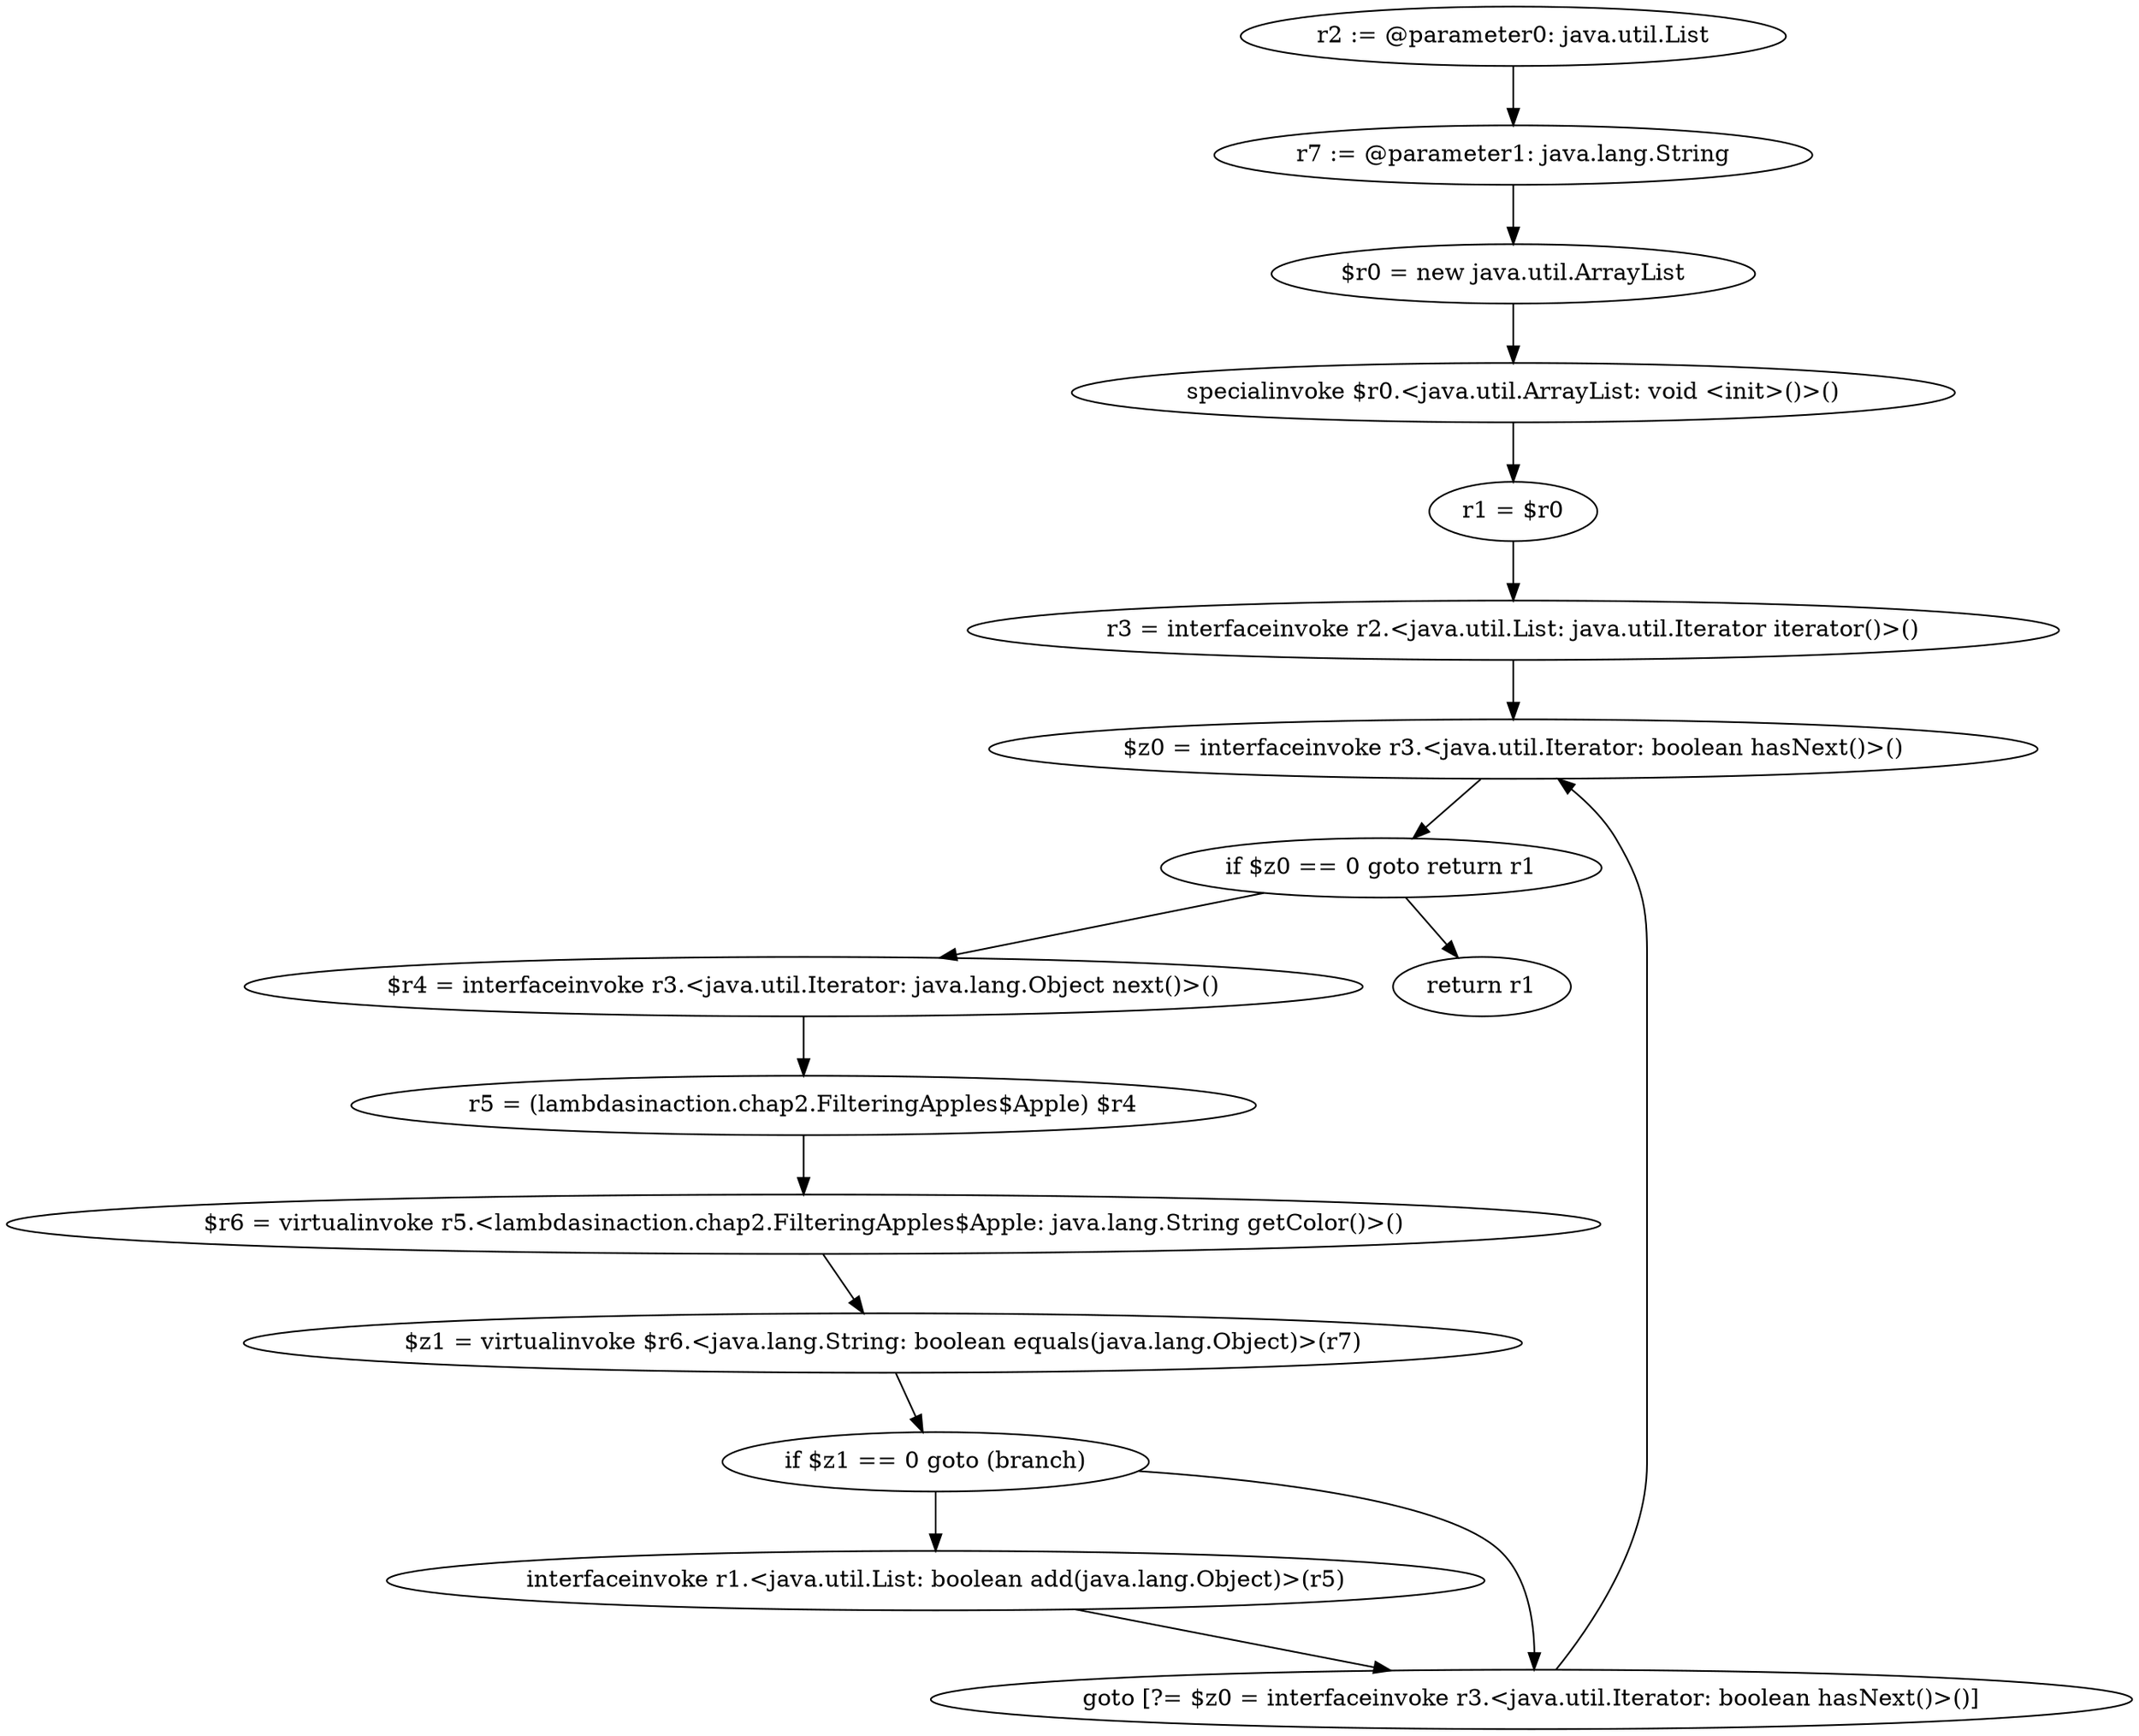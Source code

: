 digraph "unitGraph" {
    "r2 := @parameter0: java.util.List"
    "r7 := @parameter1: java.lang.String"
    "$r0 = new java.util.ArrayList"
    "specialinvoke $r0.<java.util.ArrayList: void <init>()>()"
    "r1 = $r0"
    "r3 = interfaceinvoke r2.<java.util.List: java.util.Iterator iterator()>()"
    "$z0 = interfaceinvoke r3.<java.util.Iterator: boolean hasNext()>()"
    "if $z0 == 0 goto return r1"
    "$r4 = interfaceinvoke r3.<java.util.Iterator: java.lang.Object next()>()"
    "r5 = (lambdasinaction.chap2.FilteringApples$Apple) $r4"
    "$r6 = virtualinvoke r5.<lambdasinaction.chap2.FilteringApples$Apple: java.lang.String getColor()>()"
    "$z1 = virtualinvoke $r6.<java.lang.String: boolean equals(java.lang.Object)>(r7)"
    "if $z1 == 0 goto (branch)"
    "interfaceinvoke r1.<java.util.List: boolean add(java.lang.Object)>(r5)"
    "goto [?= $z0 = interfaceinvoke r3.<java.util.Iterator: boolean hasNext()>()]"
    "return r1"
    "r2 := @parameter0: java.util.List"->"r7 := @parameter1: java.lang.String";
    "r7 := @parameter1: java.lang.String"->"$r0 = new java.util.ArrayList";
    "$r0 = new java.util.ArrayList"->"specialinvoke $r0.<java.util.ArrayList: void <init>()>()";
    "specialinvoke $r0.<java.util.ArrayList: void <init>()>()"->"r1 = $r0";
    "r1 = $r0"->"r3 = interfaceinvoke r2.<java.util.List: java.util.Iterator iterator()>()";
    "r3 = interfaceinvoke r2.<java.util.List: java.util.Iterator iterator()>()"->"$z0 = interfaceinvoke r3.<java.util.Iterator: boolean hasNext()>()";
    "$z0 = interfaceinvoke r3.<java.util.Iterator: boolean hasNext()>()"->"if $z0 == 0 goto return r1";
    "if $z0 == 0 goto return r1"->"$r4 = interfaceinvoke r3.<java.util.Iterator: java.lang.Object next()>()";
    "if $z0 == 0 goto return r1"->"return r1";
    "$r4 = interfaceinvoke r3.<java.util.Iterator: java.lang.Object next()>()"->"r5 = (lambdasinaction.chap2.FilteringApples$Apple) $r4";
    "r5 = (lambdasinaction.chap2.FilteringApples$Apple) $r4"->"$r6 = virtualinvoke r5.<lambdasinaction.chap2.FilteringApples$Apple: java.lang.String getColor()>()";
    "$r6 = virtualinvoke r5.<lambdasinaction.chap2.FilteringApples$Apple: java.lang.String getColor()>()"->"$z1 = virtualinvoke $r6.<java.lang.String: boolean equals(java.lang.Object)>(r7)";
    "$z1 = virtualinvoke $r6.<java.lang.String: boolean equals(java.lang.Object)>(r7)"->"if $z1 == 0 goto (branch)";
    "if $z1 == 0 goto (branch)"->"interfaceinvoke r1.<java.util.List: boolean add(java.lang.Object)>(r5)";
    "if $z1 == 0 goto (branch)"->"goto [?= $z0 = interfaceinvoke r3.<java.util.Iterator: boolean hasNext()>()]";
    "interfaceinvoke r1.<java.util.List: boolean add(java.lang.Object)>(r5)"->"goto [?= $z0 = interfaceinvoke r3.<java.util.Iterator: boolean hasNext()>()]";
    "goto [?= $z0 = interfaceinvoke r3.<java.util.Iterator: boolean hasNext()>()]"->"$z0 = interfaceinvoke r3.<java.util.Iterator: boolean hasNext()>()";
}
